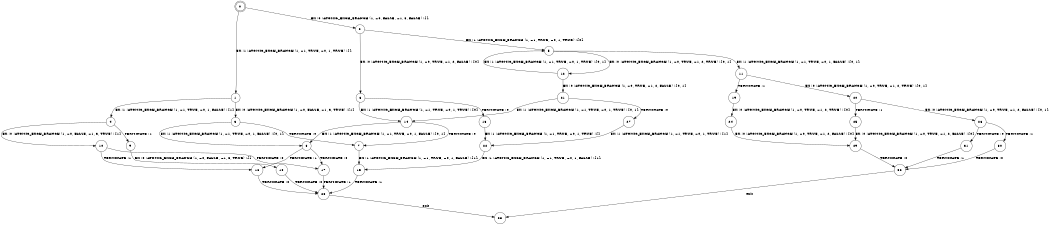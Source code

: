 digraph BCG {
size = "7, 10.5";
center = TRUE;
node [shape = circle];
0 [peripheries = 2];
0 -> 1 [label = "EX !1 !ATOMIC_EXCH_BRANCH (1, +1, TRUE, +0, 1, TRUE) !{}"];
0 -> 2 [label = "EX !0 !ATOMIC_EXCH_BRANCH (1, +0, FALSE, +1, 3, FALSE) !{}"];
1 -> 3 [label = "EX !0 !ATOMIC_EXCH_BRANCH (1, +0, FALSE, +1, 3, TRUE) !{1}"];
1 -> 4 [label = "EX !1 !ATOMIC_EXCH_BRANCH (1, +1, TRUE, +0, 1, FALSE) !{1}"];
2 -> 5 [label = "EX !1 !ATOMIC_EXCH_BRANCH (1, +1, TRUE, +0, 1, TRUE) !{0}"];
2 -> 6 [label = "EX !0 !ATOMIC_EXCH_BRANCH (1, +0, TRUE, +1, 2, FALSE) !{0}"];
3 -> 7 [label = "TERMINATE !0"];
3 -> 8 [label = "EX !1 !ATOMIC_EXCH_BRANCH (1, +1, TRUE, +0, 1, FALSE) !{0, 1}"];
4 -> 9 [label = "TERMINATE !1"];
4 -> 10 [label = "EX !0 !ATOMIC_EXCH_BRANCH (1, +0, FALSE, +1, 3, TRUE) !{1}"];
5 -> 11 [label = "EX !1 !ATOMIC_EXCH_BRANCH (1, +1, TRUE, +0, 1, FALSE) !{0, 1}"];
5 -> 12 [label = "EX !0 !ATOMIC_EXCH_BRANCH (1, +0, TRUE, +1, 2, TRUE) !{0, 1}"];
6 -> 13 [label = "TERMINATE !0"];
6 -> 14 [label = "EX !1 !ATOMIC_EXCH_BRANCH (1, +1, TRUE, +0, 1, TRUE) !{0}"];
7 -> 15 [label = "EX !1 !ATOMIC_EXCH_BRANCH (1, +1, TRUE, +0, 1, FALSE) !{1}"];
8 -> 16 [label = "TERMINATE !1"];
8 -> 17 [label = "TERMINATE !0"];
9 -> 18 [label = "EX !0 !ATOMIC_EXCH_BRANCH (1, +0, FALSE, +1, 3, TRUE) !{}"];
10 -> 16 [label = "TERMINATE !1"];
10 -> 17 [label = "TERMINATE !0"];
11 -> 19 [label = "TERMINATE !1"];
11 -> 20 [label = "EX !0 !ATOMIC_EXCH_BRANCH (1, +0, TRUE, +1, 2, TRUE) !{0, 1}"];
12 -> 5 [label = "EX !1 !ATOMIC_EXCH_BRANCH (1, +1, TRUE, +0, 1, TRUE) !{0, 1}"];
12 -> 21 [label = "EX !0 !ATOMIC_EXCH_BRANCH (1, +0, TRUE, +1, 2, FALSE) !{0, 1}"];
13 -> 22 [label = "EX !1 !ATOMIC_EXCH_BRANCH (1, +1, TRUE, +0, 1, TRUE) !{}"];
14 -> 7 [label = "TERMINATE !0"];
14 -> 8 [label = "EX !1 !ATOMIC_EXCH_BRANCH (1, +1, TRUE, +0, 1, FALSE) !{0, 1}"];
15 -> 23 [label = "TERMINATE !1"];
16 -> 23 [label = "TERMINATE !0"];
17 -> 23 [label = "TERMINATE !1"];
18 -> 23 [label = "TERMINATE !0"];
19 -> 24 [label = "EX !0 !ATOMIC_EXCH_BRANCH (1, +0, TRUE, +1, 2, TRUE) !{0}"];
20 -> 25 [label = "TERMINATE !1"];
20 -> 26 [label = "EX !0 !ATOMIC_EXCH_BRANCH (1, +0, TRUE, +1, 2, FALSE) !{0, 1}"];
21 -> 27 [label = "TERMINATE !0"];
21 -> 14 [label = "EX !1 !ATOMIC_EXCH_BRANCH (1, +1, TRUE, +0, 1, TRUE) !{0, 1}"];
22 -> 15 [label = "EX !1 !ATOMIC_EXCH_BRANCH (1, +1, TRUE, +0, 1, FALSE) !{1}"];
23 -> 28 [label = "exit"];
24 -> 29 [label = "EX !0 !ATOMIC_EXCH_BRANCH (1, +0, TRUE, +1, 2, FALSE) !{0}"];
25 -> 29 [label = "EX !0 !ATOMIC_EXCH_BRANCH (1, +0, TRUE, +1, 2, FALSE) !{0}"];
26 -> 30 [label = "TERMINATE !1"];
26 -> 31 [label = "TERMINATE !0"];
27 -> 22 [label = "EX !1 !ATOMIC_EXCH_BRANCH (1, +1, TRUE, +0, 1, TRUE) !{1}"];
29 -> 32 [label = "TERMINATE !0"];
30 -> 32 [label = "TERMINATE !0"];
31 -> 32 [label = "TERMINATE !1"];
32 -> 28 [label = "exit"];
}
